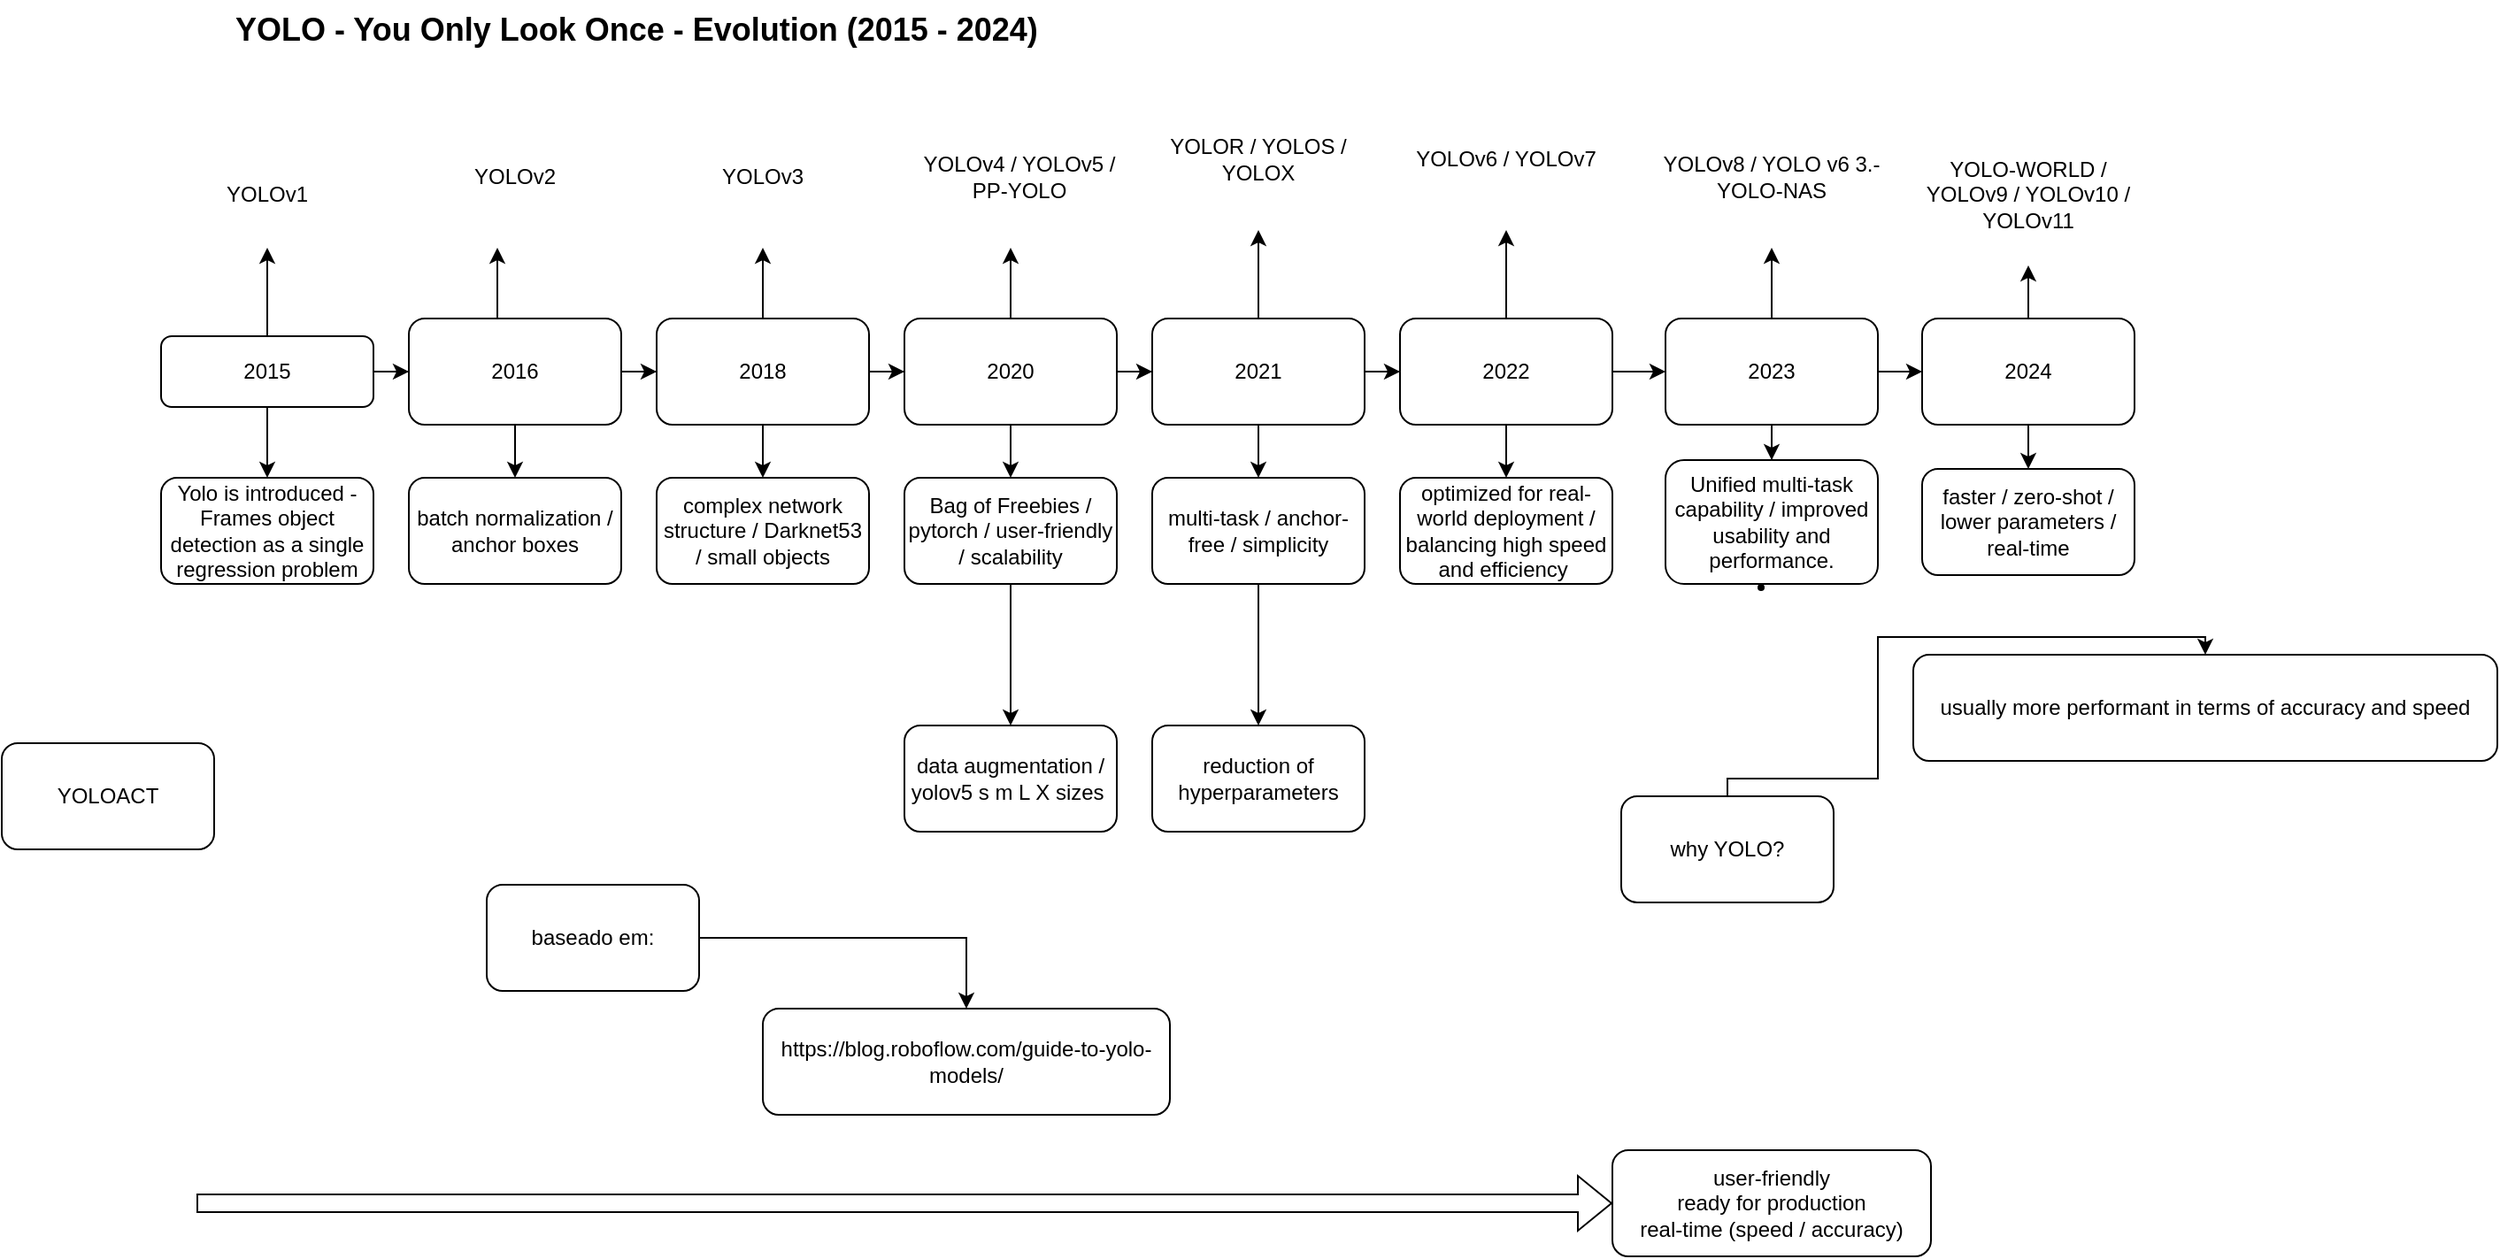 <mxfile version="26.0.14">
  <diagram id="C5RBs43oDa-KdzZeNtuy" name="Page-1">
    <mxGraphModel dx="1050" dy="522" grid="1" gridSize="10" guides="1" tooltips="1" connect="1" arrows="1" fold="1" page="1" pageScale="1" pageWidth="827" pageHeight="1169" math="0" shadow="0">
      <root>
        <mxCell id="WIyWlLk6GJQsqaUBKTNV-0" />
        <mxCell id="WIyWlLk6GJQsqaUBKTNV-1" parent="WIyWlLk6GJQsqaUBKTNV-0" />
        <mxCell id="yB20yfuOQQZ5xXvPcAFa-4" value="" style="edgeStyle=orthogonalEdgeStyle;rounded=0;orthogonalLoop=1;jettySize=auto;html=1;" parent="WIyWlLk6GJQsqaUBKTNV-1" source="WIyWlLk6GJQsqaUBKTNV-3" target="yB20yfuOQQZ5xXvPcAFa-3" edge="1">
          <mxGeometry relative="1" as="geometry" />
        </mxCell>
        <mxCell id="eEbgqtng7Bv9wvGYlgRx-22" value="" style="edgeStyle=orthogonalEdgeStyle;rounded=0;orthogonalLoop=1;jettySize=auto;html=1;" parent="WIyWlLk6GJQsqaUBKTNV-1" source="WIyWlLk6GJQsqaUBKTNV-3" target="yB20yfuOQQZ5xXvPcAFa-5" edge="1">
          <mxGeometry relative="1" as="geometry" />
        </mxCell>
        <mxCell id="eEbgqtng7Bv9wvGYlgRx-32" value="" style="edgeStyle=orthogonalEdgeStyle;rounded=0;orthogonalLoop=1;jettySize=auto;html=1;" parent="WIyWlLk6GJQsqaUBKTNV-1" source="WIyWlLk6GJQsqaUBKTNV-3" target="eEbgqtng7Bv9wvGYlgRx-31" edge="1">
          <mxGeometry relative="1" as="geometry" />
        </mxCell>
        <mxCell id="WIyWlLk6GJQsqaUBKTNV-3" value="2015" style="rounded=1;whiteSpace=wrap;html=1;fontSize=12;glass=0;strokeWidth=1;shadow=0;" parent="WIyWlLk6GJQsqaUBKTNV-1" vertex="1">
          <mxGeometry x="170" y="220" width="120" height="40" as="geometry" />
        </mxCell>
        <mxCell id="yB20yfuOQQZ5xXvPcAFa-0" value="&lt;b&gt;&lt;font style=&quot;font-size: 18px;&quot;&gt;YOLO - You Only Look Once - Evolution (2015 - 2024)&lt;/font&gt;&lt;/b&gt;" style="text;html=1;whiteSpace=wrap;overflow=hidden;rounded=0;" parent="WIyWlLk6GJQsqaUBKTNV-1" vertex="1">
          <mxGeometry x="210" y="30" width="490" height="40" as="geometry" />
        </mxCell>
        <mxCell id="yB20yfuOQQZ5xXvPcAFa-1" value="YOLOACT" style="rounded=1;whiteSpace=wrap;html=1;" parent="WIyWlLk6GJQsqaUBKTNV-1" vertex="1">
          <mxGeometry x="80" y="450" width="120" height="60" as="geometry" />
        </mxCell>
        <mxCell id="eEbgqtng7Bv9wvGYlgRx-30" value="" style="edgeStyle=orthogonalEdgeStyle;rounded=0;orthogonalLoop=1;jettySize=auto;html=1;" parent="WIyWlLk6GJQsqaUBKTNV-1" source="yB20yfuOQQZ5xXvPcAFa-2" target="eEbgqtng7Bv9wvGYlgRx-29" edge="1">
          <mxGeometry relative="1" as="geometry" />
        </mxCell>
        <mxCell id="yB20yfuOQQZ5xXvPcAFa-2" value="baseado em:" style="rounded=1;whiteSpace=wrap;html=1;" parent="WIyWlLk6GJQsqaUBKTNV-1" vertex="1">
          <mxGeometry x="354" y="530" width="120" height="60" as="geometry" />
        </mxCell>
        <mxCell id="yB20yfuOQQZ5xXvPcAFa-3" value="YOLOv1" style="whiteSpace=wrap;html=1;rounded=1;glass=0;strokeWidth=1;shadow=0;fillColor=default;strokeColor=none;" parent="WIyWlLk6GJQsqaUBKTNV-1" vertex="1">
          <mxGeometry x="170" y="110" width="120" height="60" as="geometry" />
        </mxCell>
        <mxCell id="yB20yfuOQQZ5xXvPcAFa-8" value="" style="edgeStyle=orthogonalEdgeStyle;rounded=0;orthogonalLoop=1;jettySize=auto;html=1;" parent="WIyWlLk6GJQsqaUBKTNV-1" source="yB20yfuOQQZ5xXvPcAFa-5" target="yB20yfuOQQZ5xXvPcAFa-7" edge="1">
          <mxGeometry relative="1" as="geometry">
            <Array as="points">
              <mxPoint x="360" y="180" />
              <mxPoint x="360" y="180" />
            </Array>
          </mxGeometry>
        </mxCell>
        <mxCell id="eEbgqtng7Bv9wvGYlgRx-23" value="" style="edgeStyle=orthogonalEdgeStyle;rounded=0;orthogonalLoop=1;jettySize=auto;html=1;" parent="WIyWlLk6GJQsqaUBKTNV-1" source="yB20yfuOQQZ5xXvPcAFa-5" target="yB20yfuOQQZ5xXvPcAFa-9" edge="1">
          <mxGeometry relative="1" as="geometry" />
        </mxCell>
        <mxCell id="eEbgqtng7Bv9wvGYlgRx-34" value="" style="edgeStyle=orthogonalEdgeStyle;rounded=0;orthogonalLoop=1;jettySize=auto;html=1;" parent="WIyWlLk6GJQsqaUBKTNV-1" source="yB20yfuOQQZ5xXvPcAFa-5" target="eEbgqtng7Bv9wvGYlgRx-33" edge="1">
          <mxGeometry relative="1" as="geometry" />
        </mxCell>
        <mxCell id="yB20yfuOQQZ5xXvPcAFa-5" value="2016" style="whiteSpace=wrap;html=1;rounded=1;glass=0;strokeWidth=1;shadow=0;" parent="WIyWlLk6GJQsqaUBKTNV-1" vertex="1">
          <mxGeometry x="310" y="210" width="120" height="60" as="geometry" />
        </mxCell>
        <mxCell id="yB20yfuOQQZ5xXvPcAFa-7" value="YOLOv2" style="whiteSpace=wrap;html=1;rounded=1;glass=0;strokeWidth=1;shadow=0;strokeColor=none;" parent="WIyWlLk6GJQsqaUBKTNV-1" vertex="1">
          <mxGeometry x="310" y="90" width="120" height="80" as="geometry" />
        </mxCell>
        <mxCell id="yB20yfuOQQZ5xXvPcAFa-12" value="" style="edgeStyle=orthogonalEdgeStyle;rounded=0;orthogonalLoop=1;jettySize=auto;html=1;" parent="WIyWlLk6GJQsqaUBKTNV-1" source="yB20yfuOQQZ5xXvPcAFa-9" target="yB20yfuOQQZ5xXvPcAFa-11" edge="1">
          <mxGeometry relative="1" as="geometry">
            <Array as="points">
              <mxPoint x="540" y="110" />
            </Array>
          </mxGeometry>
        </mxCell>
        <mxCell id="eEbgqtng7Bv9wvGYlgRx-24" value="" style="edgeStyle=orthogonalEdgeStyle;rounded=0;orthogonalLoop=1;jettySize=auto;html=1;" parent="WIyWlLk6GJQsqaUBKTNV-1" source="yB20yfuOQQZ5xXvPcAFa-9" target="eEbgqtng7Bv9wvGYlgRx-2" edge="1">
          <mxGeometry relative="1" as="geometry" />
        </mxCell>
        <mxCell id="eEbgqtng7Bv9wvGYlgRx-36" value="" style="edgeStyle=orthogonalEdgeStyle;rounded=0;orthogonalLoop=1;jettySize=auto;html=1;" parent="WIyWlLk6GJQsqaUBKTNV-1" source="yB20yfuOQQZ5xXvPcAFa-9" target="eEbgqtng7Bv9wvGYlgRx-35" edge="1">
          <mxGeometry relative="1" as="geometry" />
        </mxCell>
        <mxCell id="yB20yfuOQQZ5xXvPcAFa-9" value="2018" style="whiteSpace=wrap;html=1;rounded=1;glass=0;strokeWidth=1;shadow=0;" parent="WIyWlLk6GJQsqaUBKTNV-1" vertex="1">
          <mxGeometry x="450" y="210" width="120" height="60" as="geometry" />
        </mxCell>
        <mxCell id="yB20yfuOQQZ5xXvPcAFa-11" value="YOLOv3" style="whiteSpace=wrap;html=1;rounded=1;glass=0;strokeWidth=1;shadow=0;strokeColor=none;" parent="WIyWlLk6GJQsqaUBKTNV-1" vertex="1">
          <mxGeometry x="445" y="90" width="130" height="80" as="geometry" />
        </mxCell>
        <mxCell id="eEbgqtng7Bv9wvGYlgRx-1" value="" style="edgeStyle=orthogonalEdgeStyle;rounded=0;orthogonalLoop=1;jettySize=auto;html=1;" parent="WIyWlLk6GJQsqaUBKTNV-1" source="eEbgqtng7Bv9wvGYlgRx-2" target="eEbgqtng7Bv9wvGYlgRx-3" edge="1">
          <mxGeometry relative="1" as="geometry">
            <Array as="points">
              <mxPoint x="680" y="110" />
            </Array>
          </mxGeometry>
        </mxCell>
        <mxCell id="eEbgqtng7Bv9wvGYlgRx-25" value="" style="edgeStyle=orthogonalEdgeStyle;rounded=0;orthogonalLoop=1;jettySize=auto;html=1;" parent="WIyWlLk6GJQsqaUBKTNV-1" source="eEbgqtng7Bv9wvGYlgRx-2" target="eEbgqtng7Bv9wvGYlgRx-6" edge="1">
          <mxGeometry relative="1" as="geometry" />
        </mxCell>
        <mxCell id="eEbgqtng7Bv9wvGYlgRx-41" value="" style="edgeStyle=orthogonalEdgeStyle;rounded=0;orthogonalLoop=1;jettySize=auto;html=1;" parent="WIyWlLk6GJQsqaUBKTNV-1" source="eEbgqtng7Bv9wvGYlgRx-2" target="eEbgqtng7Bv9wvGYlgRx-40" edge="1">
          <mxGeometry relative="1" as="geometry" />
        </mxCell>
        <mxCell id="eEbgqtng7Bv9wvGYlgRx-2" value="2020" style="whiteSpace=wrap;html=1;rounded=1;glass=0;strokeWidth=1;shadow=0;" parent="WIyWlLk6GJQsqaUBKTNV-1" vertex="1">
          <mxGeometry x="590" y="210" width="120" height="60" as="geometry" />
        </mxCell>
        <mxCell id="eEbgqtng7Bv9wvGYlgRx-3" value="YOLOv4 / YOLOv5 / PP-YOLO" style="whiteSpace=wrap;html=1;rounded=1;glass=0;strokeWidth=1;shadow=0;strokeColor=none;" parent="WIyWlLk6GJQsqaUBKTNV-1" vertex="1">
          <mxGeometry x="590" y="90" width="130" height="80" as="geometry" />
        </mxCell>
        <mxCell id="eEbgqtng7Bv9wvGYlgRx-5" value="" style="edgeStyle=orthogonalEdgeStyle;rounded=0;orthogonalLoop=1;jettySize=auto;html=1;" parent="WIyWlLk6GJQsqaUBKTNV-1" source="eEbgqtng7Bv9wvGYlgRx-6" target="eEbgqtng7Bv9wvGYlgRx-7" edge="1">
          <mxGeometry relative="1" as="geometry">
            <Array as="points">
              <mxPoint x="840" y="110" />
            </Array>
          </mxGeometry>
        </mxCell>
        <mxCell id="eEbgqtng7Bv9wvGYlgRx-26" value="" style="edgeStyle=orthogonalEdgeStyle;rounded=0;orthogonalLoop=1;jettySize=auto;html=1;" parent="WIyWlLk6GJQsqaUBKTNV-1" source="eEbgqtng7Bv9wvGYlgRx-6" target="eEbgqtng7Bv9wvGYlgRx-10" edge="1">
          <mxGeometry relative="1" as="geometry" />
        </mxCell>
        <mxCell id="eEbgqtng7Bv9wvGYlgRx-43" value="" style="edgeStyle=orthogonalEdgeStyle;rounded=0;orthogonalLoop=1;jettySize=auto;html=1;" parent="WIyWlLk6GJQsqaUBKTNV-1" source="eEbgqtng7Bv9wvGYlgRx-6" target="eEbgqtng7Bv9wvGYlgRx-42" edge="1">
          <mxGeometry relative="1" as="geometry" />
        </mxCell>
        <mxCell id="eEbgqtng7Bv9wvGYlgRx-6" value="2021" style="whiteSpace=wrap;html=1;rounded=1;glass=0;strokeWidth=1;shadow=0;" parent="WIyWlLk6GJQsqaUBKTNV-1" vertex="1">
          <mxGeometry x="730" y="210" width="120" height="60" as="geometry" />
        </mxCell>
        <mxCell id="eEbgqtng7Bv9wvGYlgRx-7" value="YOLOR / YOLOS / YOLOX" style="whiteSpace=wrap;html=1;rounded=1;glass=0;strokeWidth=1;shadow=0;strokeColor=none;" parent="WIyWlLk6GJQsqaUBKTNV-1" vertex="1">
          <mxGeometry x="725" y="80" width="130" height="80" as="geometry" />
        </mxCell>
        <mxCell id="eEbgqtng7Bv9wvGYlgRx-9" value="" style="edgeStyle=orthogonalEdgeStyle;rounded=0;orthogonalLoop=1;jettySize=auto;html=1;" parent="WIyWlLk6GJQsqaUBKTNV-1" source="eEbgqtng7Bv9wvGYlgRx-10" target="eEbgqtng7Bv9wvGYlgRx-11" edge="1">
          <mxGeometry relative="1" as="geometry" />
        </mxCell>
        <mxCell id="eEbgqtng7Bv9wvGYlgRx-27" value="" style="edgeStyle=orthogonalEdgeStyle;rounded=0;orthogonalLoop=1;jettySize=auto;html=1;" parent="WIyWlLk6GJQsqaUBKTNV-1" source="eEbgqtng7Bv9wvGYlgRx-10" target="eEbgqtng7Bv9wvGYlgRx-14" edge="1">
          <mxGeometry relative="1" as="geometry" />
        </mxCell>
        <mxCell id="eEbgqtng7Bv9wvGYlgRx-52" value="" style="edgeStyle=orthogonalEdgeStyle;rounded=0;orthogonalLoop=1;jettySize=auto;html=1;" parent="WIyWlLk6GJQsqaUBKTNV-1" source="eEbgqtng7Bv9wvGYlgRx-10" target="eEbgqtng7Bv9wvGYlgRx-51" edge="1">
          <mxGeometry relative="1" as="geometry" />
        </mxCell>
        <mxCell id="eEbgqtng7Bv9wvGYlgRx-10" value="2022" style="whiteSpace=wrap;html=1;rounded=1;glass=0;strokeWidth=1;shadow=0;" parent="WIyWlLk6GJQsqaUBKTNV-1" vertex="1">
          <mxGeometry x="870" y="210" width="120" height="60" as="geometry" />
        </mxCell>
        <mxCell id="eEbgqtng7Bv9wvGYlgRx-11" value="YOLOv6 / YOLOv7" style="whiteSpace=wrap;html=1;rounded=1;glass=0;strokeWidth=1;shadow=0;strokeColor=none;" parent="WIyWlLk6GJQsqaUBKTNV-1" vertex="1">
          <mxGeometry x="865" y="80" width="130" height="80" as="geometry" />
        </mxCell>
        <mxCell id="eEbgqtng7Bv9wvGYlgRx-13" value="" style="edgeStyle=orthogonalEdgeStyle;rounded=0;orthogonalLoop=1;jettySize=auto;html=1;" parent="WIyWlLk6GJQsqaUBKTNV-1" source="eEbgqtng7Bv9wvGYlgRx-14" target="eEbgqtng7Bv9wvGYlgRx-15" edge="1">
          <mxGeometry relative="1" as="geometry" />
        </mxCell>
        <mxCell id="eEbgqtng7Bv9wvGYlgRx-28" value="" style="edgeStyle=orthogonalEdgeStyle;rounded=0;orthogonalLoop=1;jettySize=auto;html=1;" parent="WIyWlLk6GJQsqaUBKTNV-1" source="eEbgqtng7Bv9wvGYlgRx-14" target="eEbgqtng7Bv9wvGYlgRx-18" edge="1">
          <mxGeometry relative="1" as="geometry" />
        </mxCell>
        <mxCell id="eEbgqtng7Bv9wvGYlgRx-49" value="" style="edgeStyle=orthogonalEdgeStyle;rounded=0;orthogonalLoop=1;jettySize=auto;html=1;" parent="WIyWlLk6GJQsqaUBKTNV-1" source="eEbgqtng7Bv9wvGYlgRx-14" target="eEbgqtng7Bv9wvGYlgRx-48" edge="1">
          <mxGeometry relative="1" as="geometry" />
        </mxCell>
        <mxCell id="eEbgqtng7Bv9wvGYlgRx-14" value="2023" style="whiteSpace=wrap;html=1;rounded=1;glass=0;strokeWidth=1;shadow=0;" parent="WIyWlLk6GJQsqaUBKTNV-1" vertex="1">
          <mxGeometry x="1020" y="210" width="120" height="60" as="geometry" />
        </mxCell>
        <mxCell id="eEbgqtng7Bv9wvGYlgRx-15" value="YOLOv8 / YOLO v6 3.-YOLO-NAS" style="whiteSpace=wrap;html=1;rounded=1;glass=0;strokeWidth=1;shadow=0;strokeColor=none;" parent="WIyWlLk6GJQsqaUBKTNV-1" vertex="1">
          <mxGeometry x="1015" y="90" width="130" height="80" as="geometry" />
        </mxCell>
        <mxCell id="eEbgqtng7Bv9wvGYlgRx-17" value="" style="edgeStyle=orthogonalEdgeStyle;rounded=0;orthogonalLoop=1;jettySize=auto;html=1;" parent="WIyWlLk6GJQsqaUBKTNV-1" source="eEbgqtng7Bv9wvGYlgRx-18" target="eEbgqtng7Bv9wvGYlgRx-19" edge="1">
          <mxGeometry relative="1" as="geometry" />
        </mxCell>
        <mxCell id="eEbgqtng7Bv9wvGYlgRx-54" value="" style="edgeStyle=orthogonalEdgeStyle;rounded=0;orthogonalLoop=1;jettySize=auto;html=1;" parent="WIyWlLk6GJQsqaUBKTNV-1" source="eEbgqtng7Bv9wvGYlgRx-18" target="eEbgqtng7Bv9wvGYlgRx-53" edge="1">
          <mxGeometry relative="1" as="geometry" />
        </mxCell>
        <mxCell id="eEbgqtng7Bv9wvGYlgRx-18" value="2024" style="whiteSpace=wrap;html=1;rounded=1;glass=0;strokeWidth=1;shadow=0;" parent="WIyWlLk6GJQsqaUBKTNV-1" vertex="1">
          <mxGeometry x="1165" y="210" width="120" height="60" as="geometry" />
        </mxCell>
        <mxCell id="eEbgqtng7Bv9wvGYlgRx-19" value="YOLO-WORLD / YOLOv9 / YOLOv10 / YOLOv11" style="whiteSpace=wrap;html=1;rounded=1;glass=0;strokeWidth=1;shadow=0;strokeColor=none;" parent="WIyWlLk6GJQsqaUBKTNV-1" vertex="1">
          <mxGeometry x="1160" y="100" width="130" height="80" as="geometry" />
        </mxCell>
        <UserObject label="https://blog.roboflow.com/guide-to-yolo-models/" link="https://blog.roboflow.com/guide-to-yolo-models/" id="eEbgqtng7Bv9wvGYlgRx-29">
          <mxCell style="whiteSpace=wrap;html=1;rounded=1;" parent="WIyWlLk6GJQsqaUBKTNV-1" vertex="1">
            <mxGeometry x="510" y="600" width="230" height="60" as="geometry" />
          </mxCell>
        </UserObject>
        <mxCell id="eEbgqtng7Bv9wvGYlgRx-31" value="Yolo is introduced - Frames object detection as a single regression problem" style="whiteSpace=wrap;html=1;rounded=1;glass=0;strokeWidth=1;shadow=0;" parent="WIyWlLk6GJQsqaUBKTNV-1" vertex="1">
          <mxGeometry x="170" y="300" width="120" height="60" as="geometry" />
        </mxCell>
        <mxCell id="eEbgqtng7Bv9wvGYlgRx-33" value="batch normalization / anchor boxes" style="whiteSpace=wrap;html=1;rounded=1;glass=0;strokeWidth=1;shadow=0;" parent="WIyWlLk6GJQsqaUBKTNV-1" vertex="1">
          <mxGeometry x="310" y="300" width="120" height="60" as="geometry" />
        </mxCell>
        <mxCell id="eEbgqtng7Bv9wvGYlgRx-35" value="complex network structure / Darknet53 / small objects" style="whiteSpace=wrap;html=1;rounded=1;glass=0;strokeWidth=1;shadow=0;" parent="WIyWlLk6GJQsqaUBKTNV-1" vertex="1">
          <mxGeometry x="450" y="300" width="120" height="60" as="geometry" />
        </mxCell>
        <mxCell id="eEbgqtng7Bv9wvGYlgRx-39" value="" style="edgeStyle=orthogonalEdgeStyle;rounded=0;orthogonalLoop=1;jettySize=auto;html=1;" parent="WIyWlLk6GJQsqaUBKTNV-1" source="eEbgqtng7Bv9wvGYlgRx-37" target="eEbgqtng7Bv9wvGYlgRx-38" edge="1">
          <mxGeometry relative="1" as="geometry">
            <Array as="points">
              <mxPoint x="1140" y="470" />
              <mxPoint x="1140" y="390" />
            </Array>
          </mxGeometry>
        </mxCell>
        <mxCell id="eEbgqtng7Bv9wvGYlgRx-37" value="why YOLO?" style="rounded=1;whiteSpace=wrap;html=1;" parent="WIyWlLk6GJQsqaUBKTNV-1" vertex="1">
          <mxGeometry x="995" y="480" width="120" height="60" as="geometry" />
        </mxCell>
        <mxCell id="eEbgqtng7Bv9wvGYlgRx-38" value="usually more performant in terms of accuracy and speed" style="whiteSpace=wrap;html=1;rounded=1;" parent="WIyWlLk6GJQsqaUBKTNV-1" vertex="1">
          <mxGeometry x="1160" y="400" width="330" height="60" as="geometry" />
        </mxCell>
        <mxCell id="eEbgqtng7Bv9wvGYlgRx-45" value="" style="edgeStyle=orthogonalEdgeStyle;rounded=0;orthogonalLoop=1;jettySize=auto;html=1;" parent="WIyWlLk6GJQsqaUBKTNV-1" source="eEbgqtng7Bv9wvGYlgRx-40" target="eEbgqtng7Bv9wvGYlgRx-44" edge="1">
          <mxGeometry relative="1" as="geometry" />
        </mxCell>
        <mxCell id="eEbgqtng7Bv9wvGYlgRx-40" value="Bag of Freebies / pytorch / user-friendly / scalability" style="whiteSpace=wrap;html=1;rounded=1;glass=0;strokeWidth=1;shadow=0;" parent="WIyWlLk6GJQsqaUBKTNV-1" vertex="1">
          <mxGeometry x="590" y="300" width="120" height="60" as="geometry" />
        </mxCell>
        <mxCell id="eEbgqtng7Bv9wvGYlgRx-47" value="" style="edgeStyle=orthogonalEdgeStyle;rounded=0;orthogonalLoop=1;jettySize=auto;html=1;" parent="WIyWlLk6GJQsqaUBKTNV-1" source="eEbgqtng7Bv9wvGYlgRx-42" target="eEbgqtng7Bv9wvGYlgRx-46" edge="1">
          <mxGeometry relative="1" as="geometry" />
        </mxCell>
        <mxCell id="eEbgqtng7Bv9wvGYlgRx-42" value="multi-task / anchor-free / simplicity" style="whiteSpace=wrap;html=1;rounded=1;glass=0;strokeWidth=1;shadow=0;" parent="WIyWlLk6GJQsqaUBKTNV-1" vertex="1">
          <mxGeometry x="730" y="300" width="120" height="60" as="geometry" />
        </mxCell>
        <mxCell id="eEbgqtng7Bv9wvGYlgRx-44" value="data augmentation / yolov5 s m L X sizes&amp;nbsp;" style="whiteSpace=wrap;html=1;rounded=1;glass=0;strokeWidth=1;shadow=0;" parent="WIyWlLk6GJQsqaUBKTNV-1" vertex="1">
          <mxGeometry x="590" y="440" width="120" height="60" as="geometry" />
        </mxCell>
        <mxCell id="eEbgqtng7Bv9wvGYlgRx-46" value="reduction of hyperparameters" style="whiteSpace=wrap;html=1;rounded=1;glass=0;strokeWidth=1;shadow=0;" parent="WIyWlLk6GJQsqaUBKTNV-1" vertex="1">
          <mxGeometry x="730" y="440" width="120" height="60" as="geometry" />
        </mxCell>
        <mxCell id="eEbgqtng7Bv9wvGYlgRx-48" value="&lt;br&gt;Unified multi-task capability /&amp;nbsp;&lt;span style=&quot;background-color: transparent; color: light-dark(rgb(0, 0, 0), rgb(255, 255, 255));&quot;&gt;improved usability and performance.&lt;/span&gt;&lt;li data-end=&quot;2645&quot; data-start=&quot;2259&quot;&gt;&lt;/li&gt;" style="whiteSpace=wrap;html=1;rounded=1;glass=0;strokeWidth=1;shadow=0;" parent="WIyWlLk6GJQsqaUBKTNV-1" vertex="1">
          <mxGeometry x="1020" y="290" width="120" height="70" as="geometry" />
        </mxCell>
        <mxCell id="eEbgqtng7Bv9wvGYlgRx-51" value="optimized for real-world deployment / balancing high speed and efficiency&amp;nbsp;" style="whiteSpace=wrap;html=1;rounded=1;glass=0;strokeWidth=1;shadow=0;" parent="WIyWlLk6GJQsqaUBKTNV-1" vertex="1">
          <mxGeometry x="870" y="300" width="120" height="60" as="geometry" />
        </mxCell>
        <mxCell id="eEbgqtng7Bv9wvGYlgRx-53" value="faster / zero-shot / lower parameters / real-time" style="whiteSpace=wrap;html=1;rounded=1;glass=0;strokeWidth=1;shadow=0;" parent="WIyWlLk6GJQsqaUBKTNV-1" vertex="1">
          <mxGeometry x="1165" y="295" width="120" height="60" as="geometry" />
        </mxCell>
        <mxCell id="eFP0ub73mQqw3xPWzbon-0" value="" style="shape=flexArrow;endArrow=classic;html=1;rounded=0;" edge="1" parent="WIyWlLk6GJQsqaUBKTNV-1" target="eFP0ub73mQqw3xPWzbon-1">
          <mxGeometry width="50" height="50" relative="1" as="geometry">
            <mxPoint x="190" y="710" as="sourcePoint" />
            <mxPoint x="1050" y="710" as="targetPoint" />
          </mxGeometry>
        </mxCell>
        <mxCell id="eFP0ub73mQqw3xPWzbon-1" value="user-friendly&lt;div&gt;ready for production&lt;/div&gt;&lt;div&gt;real-time (speed / accuracy)&lt;/div&gt;" style="rounded=1;whiteSpace=wrap;html=1;" vertex="1" parent="WIyWlLk6GJQsqaUBKTNV-1">
          <mxGeometry x="990" y="680" width="180" height="60" as="geometry" />
        </mxCell>
      </root>
    </mxGraphModel>
  </diagram>
</mxfile>
